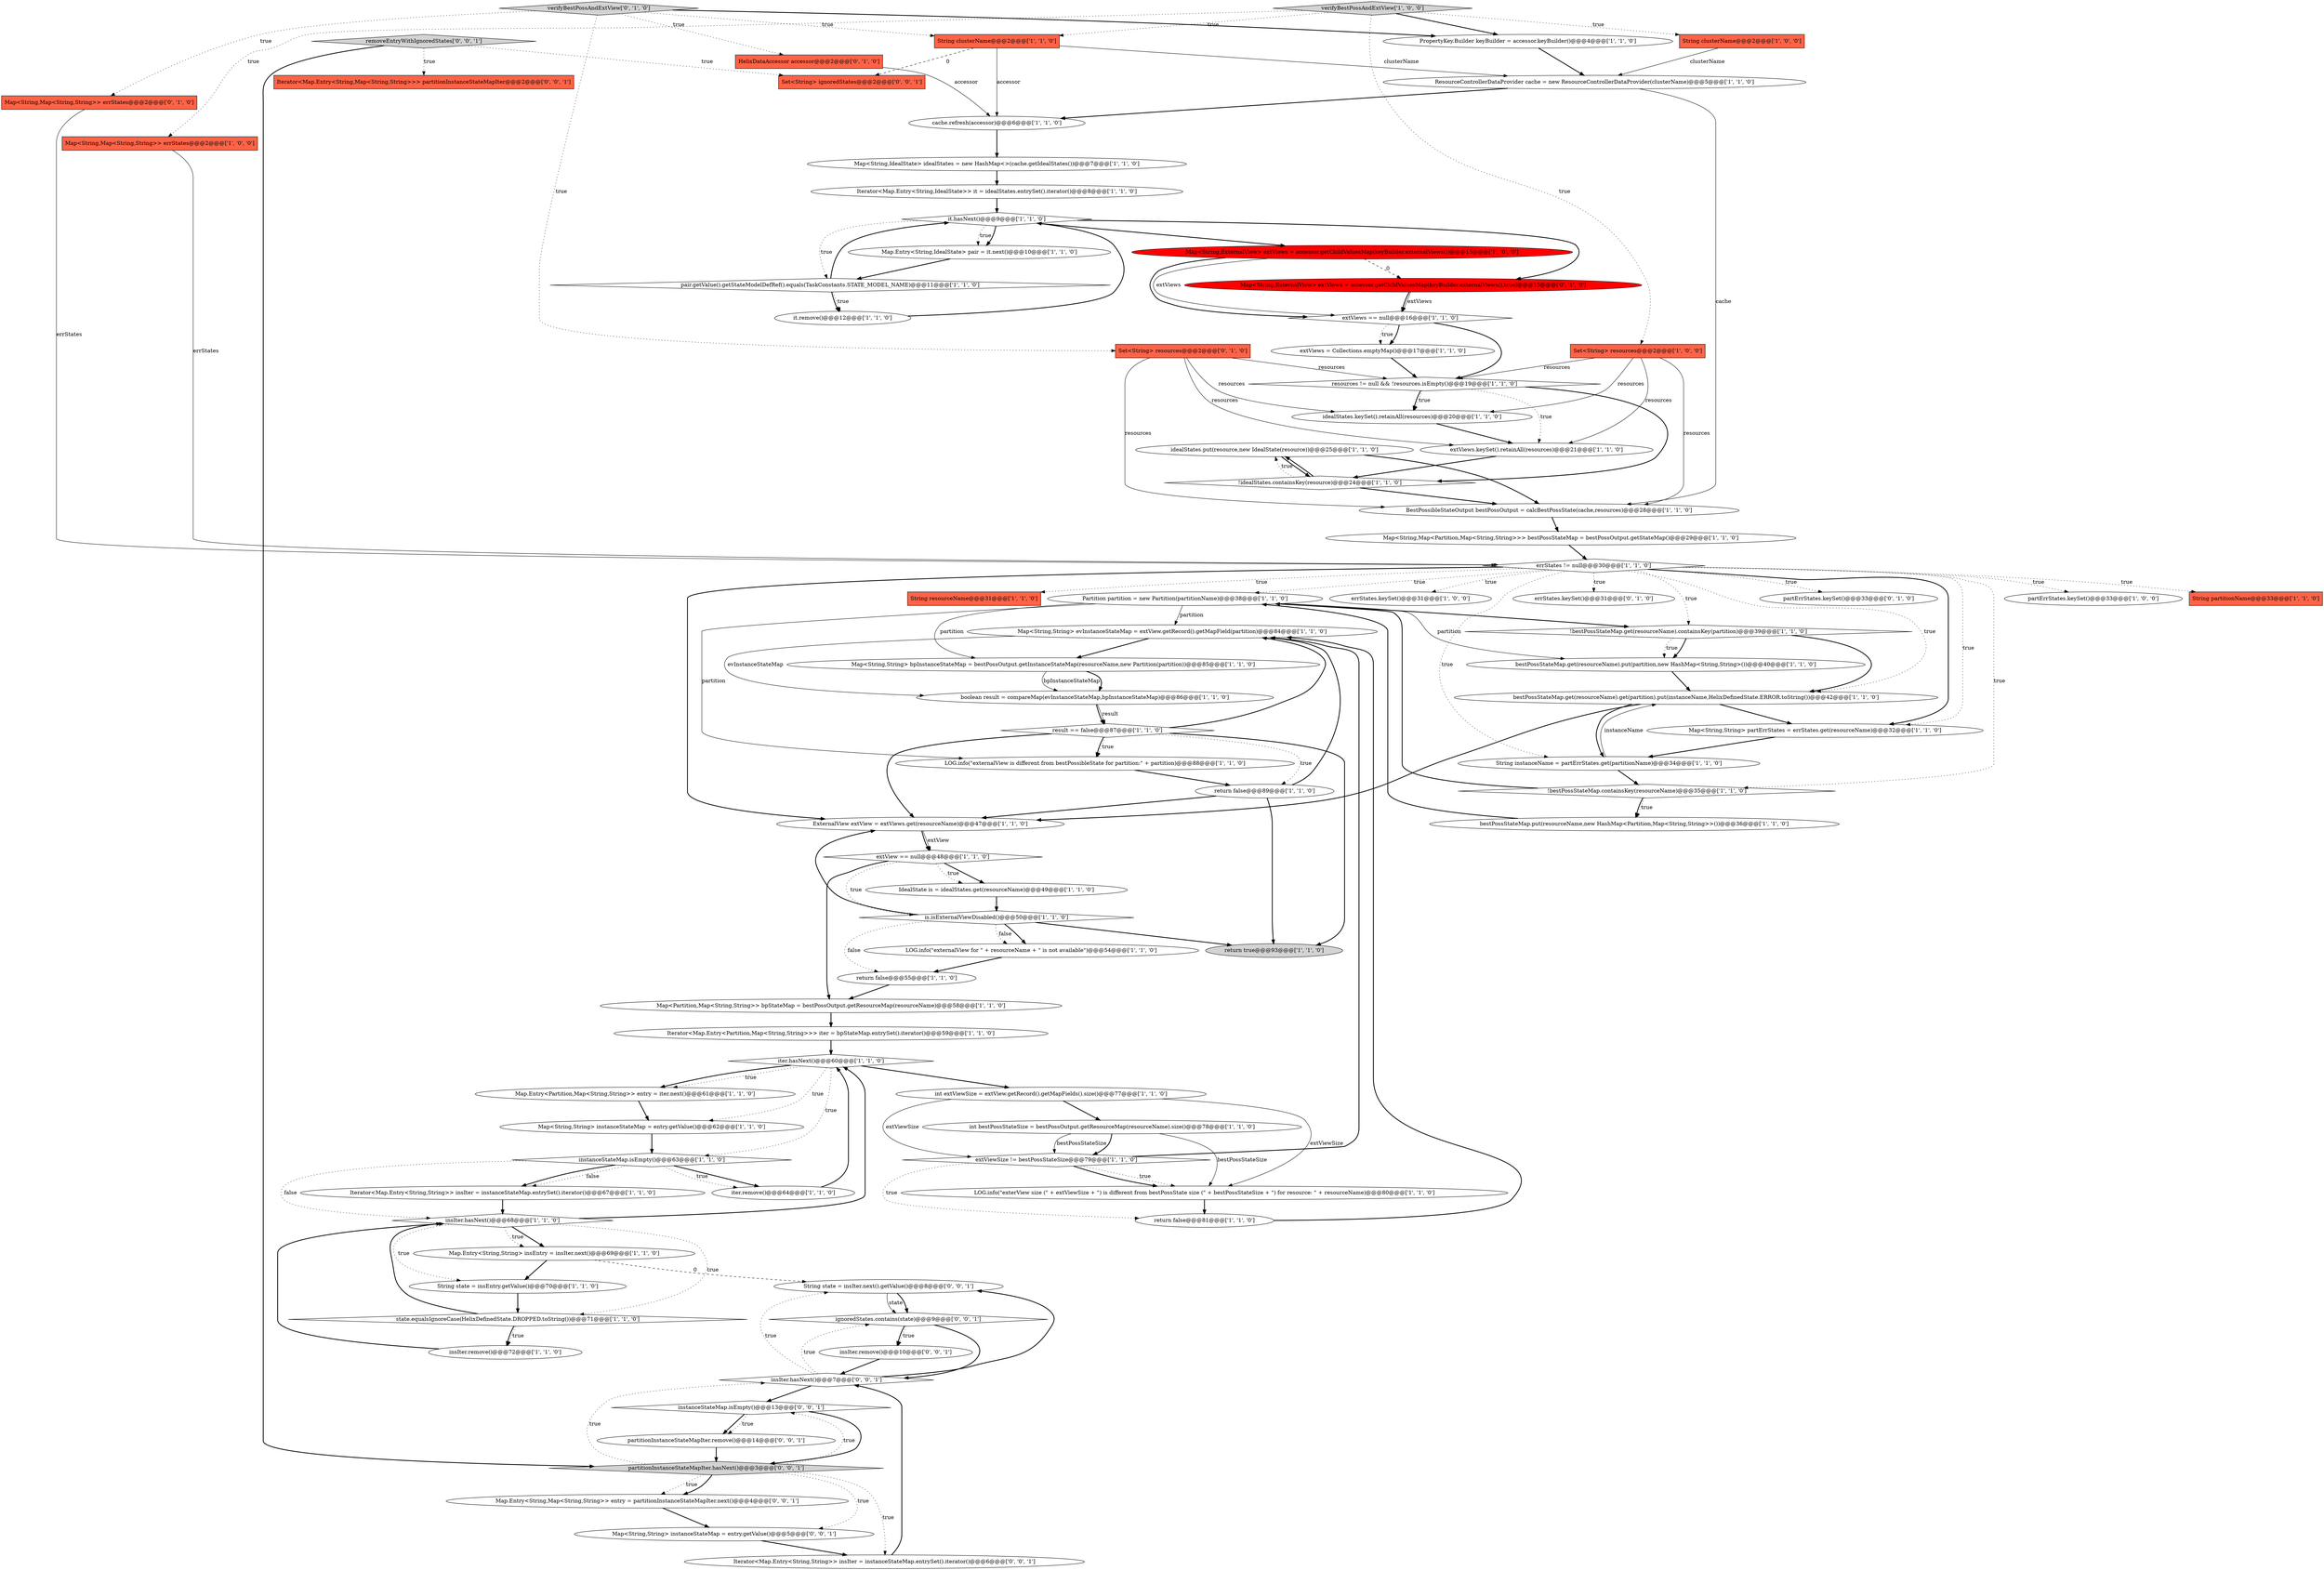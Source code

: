 digraph {
29 [style = filled, label = "idealStates.put(resource,new IdealState(resource))@@@25@@@['1', '1', '0']", fillcolor = white, shape = ellipse image = "AAA0AAABBB1BBB"];
85 [style = filled, label = "String state = insIter.next().getValue()@@@8@@@['0', '0', '1']", fillcolor = white, shape = ellipse image = "AAA0AAABBB3BBB"];
39 [style = filled, label = "insIter.remove()@@@72@@@['1', '1', '0']", fillcolor = white, shape = ellipse image = "AAA0AAABBB1BBB"];
19 [style = filled, label = "is.isExternalViewDisabled()@@@50@@@['1', '1', '0']", fillcolor = white, shape = diamond image = "AAA0AAABBB1BBB"];
61 [style = filled, label = "Iterator<Map.Entry<String,String>> insIter = instanceStateMap.entrySet().iterator()@@@67@@@['1', '1', '0']", fillcolor = white, shape = ellipse image = "AAA0AAABBB1BBB"];
53 [style = filled, label = "extViewSize != bestPossStateSize@@@79@@@['1', '1', '0']", fillcolor = white, shape = diamond image = "AAA0AAABBB1BBB"];
81 [style = filled, label = "insIter.hasNext()@@@7@@@['0', '0', '1']", fillcolor = white, shape = diamond image = "AAA0AAABBB3BBB"];
1 [style = filled, label = "return true@@@93@@@['1', '1', '0']", fillcolor = lightgray, shape = ellipse image = "AAA0AAABBB1BBB"];
37 [style = filled, label = "iter.remove()@@@64@@@['1', '1', '0']", fillcolor = white, shape = ellipse image = "AAA0AAABBB1BBB"];
14 [style = filled, label = "int bestPossStateSize = bestPossOutput.getResourceMap(resourceName).size()@@@78@@@['1', '1', '0']", fillcolor = white, shape = ellipse image = "AAA0AAABBB1BBB"];
5 [style = filled, label = "partErrStates.keySet()@@@33@@@['1', '0', '0']", fillcolor = white, shape = ellipse image = "AAA0AAABBB1BBB"];
63 [style = filled, label = "String clusterName@@@2@@@['1', '1', '0']", fillcolor = tomato, shape = box image = "AAA0AAABBB1BBB"];
65 [style = filled, label = "String partitionName@@@33@@@['1', '1', '0']", fillcolor = tomato, shape = box image = "AAA0AAABBB1BBB"];
30 [style = filled, label = "String resourceName@@@31@@@['1', '1', '0']", fillcolor = tomato, shape = box image = "AAA0AAABBB1BBB"];
35 [style = filled, label = "!idealStates.containsKey(resource)@@@24@@@['1', '1', '0']", fillcolor = white, shape = diamond image = "AAA0AAABBB1BBB"];
79 [style = filled, label = "instanceStateMap.isEmpty()@@@13@@@['0', '0', '1']", fillcolor = white, shape = diamond image = "AAA0AAABBB3BBB"];
26 [style = filled, label = "Map<String,String> evInstanceStateMap = extView.getRecord().getMapField(partition)@@@84@@@['1', '1', '0']", fillcolor = white, shape = ellipse image = "AAA0AAABBB1BBB"];
43 [style = filled, label = "String state = insEntry.getValue()@@@70@@@['1', '1', '0']", fillcolor = white, shape = ellipse image = "AAA0AAABBB1BBB"];
0 [style = filled, label = "Map.Entry<String,String> insEntry = insIter.next()@@@69@@@['1', '1', '0']", fillcolor = white, shape = ellipse image = "AAA0AAABBB1BBB"];
42 [style = filled, label = "Map<String,Map<Partition,Map<String,String>>> bestPossStateMap = bestPossOutput.getStateMap()@@@29@@@['1', '1', '0']", fillcolor = white, shape = ellipse image = "AAA0AAABBB1BBB"];
77 [style = filled, label = "partitionInstanceStateMapIter.hasNext()@@@3@@@['0', '0', '1']", fillcolor = lightgray, shape = diamond image = "AAA0AAABBB3BBB"];
33 [style = filled, label = "extView == null@@@48@@@['1', '1', '0']", fillcolor = white, shape = diamond image = "AAA0AAABBB1BBB"];
73 [style = filled, label = "Set<String> resources@@@2@@@['0', '1', '0']", fillcolor = tomato, shape = box image = "AAA0AAABBB2BBB"];
38 [style = filled, label = "it.remove()@@@12@@@['1', '1', '0']", fillcolor = white, shape = ellipse image = "AAA0AAABBB1BBB"];
13 [style = filled, label = "Iterator<Map.Entry<String,IdealState>> it = idealStates.entrySet().iterator()@@@8@@@['1', '1', '0']", fillcolor = white, shape = ellipse image = "AAA0AAABBB1BBB"];
72 [style = filled, label = "HelixDataAccessor accessor@@@2@@@['0', '1', '0']", fillcolor = tomato, shape = box image = "AAA0AAABBB2BBB"];
67 [style = filled, label = "cache.refresh(accessor)@@@6@@@['1', '1', '0']", fillcolor = white, shape = ellipse image = "AAA0AAABBB1BBB"];
8 [style = filled, label = "Partition partition = new Partition(partitionName)@@@38@@@['1', '1', '0']", fillcolor = white, shape = ellipse image = "AAA0AAABBB1BBB"];
36 [style = filled, label = "instanceStateMap.isEmpty()@@@63@@@['1', '1', '0']", fillcolor = white, shape = diamond image = "AAA0AAABBB1BBB"];
54 [style = filled, label = "it.hasNext()@@@9@@@['1', '1', '0']", fillcolor = white, shape = diamond image = "AAA0AAABBB1BBB"];
17 [style = filled, label = "Iterator<Map.Entry<Partition,Map<String,String>>> iter = bpStateMap.entrySet().iterator()@@@59@@@['1', '1', '0']", fillcolor = white, shape = ellipse image = "AAA0AAABBB1BBB"];
50 [style = filled, label = "BestPossibleStateOutput bestPossOutput = calcBestPossState(cache,resources)@@@28@@@['1', '1', '0']", fillcolor = white, shape = ellipse image = "AAA0AAABBB1BBB"];
46 [style = filled, label = "boolean result = compareMap(evInstanceStateMap,bpInstanceStateMap)@@@86@@@['1', '1', '0']", fillcolor = white, shape = ellipse image = "AAA0AAABBB1BBB"];
74 [style = filled, label = "Map<String,ExternalView> extViews = accessor.getChildValuesMap(keyBuilder.externalViews(),true)@@@15@@@['0', '1', '0']", fillcolor = red, shape = ellipse image = "AAA1AAABBB2BBB"];
57 [style = filled, label = "iter.hasNext()@@@60@@@['1', '1', '0']", fillcolor = white, shape = diamond image = "AAA0AAABBB1BBB"];
69 [style = filled, label = "verifyBestPossAndExtView['0', '1', '0']", fillcolor = lightgray, shape = diamond image = "AAA0AAABBB2BBB"];
24 [style = filled, label = "insIter.hasNext()@@@68@@@['1', '1', '0']", fillcolor = white, shape = diamond image = "AAA0AAABBB1BBB"];
84 [style = filled, label = "removeEntryWithIgnoredStates['0', '0', '1']", fillcolor = lightgray, shape = diamond image = "AAA0AAABBB3BBB"];
10 [style = filled, label = "LOG.info(\"externalView for \" + resourceName + \" is not available\")@@@54@@@['1', '1', '0']", fillcolor = white, shape = ellipse image = "AAA0AAABBB1BBB"];
56 [style = filled, label = "LOG.info(\"externalView is different from bestPossibleState for partition:\" + partition)@@@88@@@['1', '1', '0']", fillcolor = white, shape = ellipse image = "AAA0AAABBB1BBB"];
25 [style = filled, label = "errStates.keySet()@@@31@@@['1', '0', '0']", fillcolor = white, shape = ellipse image = "AAA0AAABBB1BBB"];
22 [style = filled, label = "Map.Entry<Partition,Map<String,String>> entry = iter.next()@@@61@@@['1', '1', '0']", fillcolor = white, shape = ellipse image = "AAA0AAABBB1BBB"];
47 [style = filled, label = "IdealState is = idealStates.get(resourceName)@@@49@@@['1', '1', '0']", fillcolor = white, shape = ellipse image = "AAA0AAABBB1BBB"];
6 [style = filled, label = "pair.getValue().getStateModelDefRef().equals(TaskConstants.STATE_MODEL_NAME)@@@11@@@['1', '1', '0']", fillcolor = white, shape = diamond image = "AAA0AAABBB1BBB"];
41 [style = filled, label = "bestPossStateMap.put(resourceName,new HashMap<Partition,Map<String,String>>())@@@36@@@['1', '1', '0']", fillcolor = white, shape = ellipse image = "AAA0AAABBB1BBB"];
87 [style = filled, label = "Set<String> ignoredStates@@@2@@@['0', '0', '1']", fillcolor = tomato, shape = box image = "AAA0AAABBB3BBB"];
64 [style = filled, label = "!bestPossStateMap.get(resourceName).containsKey(partition)@@@39@@@['1', '1', '0']", fillcolor = white, shape = diamond image = "AAA0AAABBB1BBB"];
83 [style = filled, label = "ignoredStates.contains(state)@@@9@@@['0', '0', '1']", fillcolor = white, shape = diamond image = "AAA0AAABBB3BBB"];
68 [style = filled, label = "errStates.keySet()@@@31@@@['0', '1', '0']", fillcolor = white, shape = ellipse image = "AAA0AAABBB2BBB"];
11 [style = filled, label = "!bestPossStateMap.containsKey(resourceName)@@@35@@@['1', '1', '0']", fillcolor = white, shape = diamond image = "AAA0AAABBB1BBB"];
48 [style = filled, label = "ResourceControllerDataProvider cache = new ResourceControllerDataProvider(clusterName)@@@5@@@['1', '1', '0']", fillcolor = white, shape = ellipse image = "AAA0AAABBB1BBB"];
44 [style = filled, label = "verifyBestPossAndExtView['1', '0', '0']", fillcolor = lightgray, shape = diamond image = "AAA0AAABBB1BBB"];
78 [style = filled, label = "Iterator<Map.Entry<String,String>> insIter = instanceStateMap.entrySet().iterator()@@@6@@@['0', '0', '1']", fillcolor = white, shape = ellipse image = "AAA0AAABBB3BBB"];
9 [style = filled, label = "return false@@@55@@@['1', '1', '0']", fillcolor = white, shape = ellipse image = "AAA0AAABBB1BBB"];
52 [style = filled, label = "Map<String,IdealState> idealStates = new HashMap<>(cache.getIdealStates())@@@7@@@['1', '1', '0']", fillcolor = white, shape = ellipse image = "AAA0AAABBB1BBB"];
45 [style = filled, label = "idealStates.keySet().retainAll(resources)@@@20@@@['1', '1', '0']", fillcolor = white, shape = ellipse image = "AAA0AAABBB1BBB"];
40 [style = filled, label = "Set<String> resources@@@2@@@['1', '0', '0']", fillcolor = tomato, shape = box image = "AAA0AAABBB1BBB"];
16 [style = filled, label = "return false@@@81@@@['1', '1', '0']", fillcolor = white, shape = ellipse image = "AAA0AAABBB1BBB"];
31 [style = filled, label = "Map<String,ExternalView> extViews = accessor.getChildValuesMap(keyBuilder.externalViews())@@@15@@@['1', '0', '0']", fillcolor = red, shape = ellipse image = "AAA1AAABBB1BBB"];
7 [style = filled, label = "int extViewSize = extView.getRecord().getMapFields().size()@@@77@@@['1', '1', '0']", fillcolor = white, shape = ellipse image = "AAA0AAABBB1BBB"];
70 [style = filled, label = "Map<String,Map<String,String>> errStates@@@2@@@['0', '1', '0']", fillcolor = tomato, shape = box image = "AAA0AAABBB2BBB"];
28 [style = filled, label = "String clusterName@@@2@@@['1', '0', '0']", fillcolor = tomato, shape = box image = "AAA0AAABBB1BBB"];
2 [style = filled, label = "PropertyKey.Builder keyBuilder = accessor.keyBuilder()@@@4@@@['1', '1', '0']", fillcolor = white, shape = ellipse image = "AAA0AAABBB1BBB"];
4 [style = filled, label = "LOG.info(\"exterView size (\" + extViewSize + \") is different from bestPossState size (\" + bestPossStateSize + \") for resource: \" + resourceName)@@@80@@@['1', '1', '0']", fillcolor = white, shape = ellipse image = "AAA0AAABBB1BBB"];
55 [style = filled, label = "extViews == null@@@16@@@['1', '1', '0']", fillcolor = white, shape = diamond image = "AAA0AAABBB1BBB"];
27 [style = filled, label = "bestPossStateMap.get(resourceName).put(partition,new HashMap<String,String>())@@@40@@@['1', '1', '0']", fillcolor = white, shape = ellipse image = "AAA0AAABBB1BBB"];
49 [style = filled, label = "Map.Entry<String,IdealState> pair = it.next()@@@10@@@['1', '1', '0']", fillcolor = white, shape = ellipse image = "AAA0AAABBB1BBB"];
76 [style = filled, label = "partitionInstanceStateMapIter.remove()@@@14@@@['0', '0', '1']", fillcolor = white, shape = ellipse image = "AAA0AAABBB3BBB"];
20 [style = filled, label = "Map<String,String> bpInstanceStateMap = bestPossOutput.getInstanceStateMap(resourceName,new Partition(partition))@@@85@@@['1', '1', '0']", fillcolor = white, shape = ellipse image = "AAA0AAABBB1BBB"];
60 [style = filled, label = "state.equalsIgnoreCase(HelixDefinedState.DROPPED.toString())@@@71@@@['1', '1', '0']", fillcolor = white, shape = diamond image = "AAA0AAABBB1BBB"];
59 [style = filled, label = "String instanceName = partErrStates.get(partitionName)@@@34@@@['1', '1', '0']", fillcolor = white, shape = ellipse image = "AAA0AAABBB1BBB"];
12 [style = filled, label = "extViews.keySet().retainAll(resources)@@@21@@@['1', '1', '0']", fillcolor = white, shape = ellipse image = "AAA0AAABBB1BBB"];
71 [style = filled, label = "partErrStates.keySet()@@@33@@@['0', '1', '0']", fillcolor = white, shape = ellipse image = "AAA0AAABBB2BBB"];
34 [style = filled, label = "bestPossStateMap.get(resourceName).get(partition).put(instanceName,HelixDefinedState.ERROR.toString())@@@42@@@['1', '1', '0']", fillcolor = white, shape = ellipse image = "AAA0AAABBB1BBB"];
51 [style = filled, label = "Map<String,Map<String,String>> errStates@@@2@@@['1', '0', '0']", fillcolor = tomato, shape = box image = "AAA0AAABBB1BBB"];
62 [style = filled, label = "resources != null && !resources.isEmpty()@@@19@@@['1', '1', '0']", fillcolor = white, shape = diamond image = "AAA0AAABBB1BBB"];
66 [style = filled, label = "Map<String,String> instanceStateMap = entry.getValue()@@@62@@@['1', '1', '0']", fillcolor = white, shape = ellipse image = "AAA0AAABBB1BBB"];
75 [style = filled, label = "Iterator<Map.Entry<String,Map<String,String>>> partitionInstanceStateMapIter@@@2@@@['0', '0', '1']", fillcolor = tomato, shape = box image = "AAA0AAABBB3BBB"];
86 [style = filled, label = "insIter.remove()@@@10@@@['0', '0', '1']", fillcolor = white, shape = ellipse image = "AAA0AAABBB3BBB"];
21 [style = filled, label = "ExternalView extView = extViews.get(resourceName)@@@47@@@['1', '1', '0']", fillcolor = white, shape = ellipse image = "AAA0AAABBB1BBB"];
32 [style = filled, label = "errStates != null@@@30@@@['1', '1', '0']", fillcolor = white, shape = diamond image = "AAA0AAABBB1BBB"];
82 [style = filled, label = "Map.Entry<String,Map<String,String>> entry = partitionInstanceStateMapIter.next()@@@4@@@['0', '0', '1']", fillcolor = white, shape = ellipse image = "AAA0AAABBB3BBB"];
15 [style = filled, label = "Map<Partition,Map<String,String>> bpStateMap = bestPossOutput.getResourceMap(resourceName)@@@58@@@['1', '1', '0']", fillcolor = white, shape = ellipse image = "AAA0AAABBB1BBB"];
18 [style = filled, label = "extViews = Collections.emptyMap()@@@17@@@['1', '1', '0']", fillcolor = white, shape = ellipse image = "AAA0AAABBB1BBB"];
80 [style = filled, label = "Map<String,String> instanceStateMap = entry.getValue()@@@5@@@['0', '0', '1']", fillcolor = white, shape = ellipse image = "AAA0AAABBB3BBB"];
58 [style = filled, label = "return false@@@89@@@['1', '1', '0']", fillcolor = white, shape = ellipse image = "AAA0AAABBB1BBB"];
23 [style = filled, label = "result == false@@@87@@@['1', '1', '0']", fillcolor = white, shape = diamond image = "AAA0AAABBB1BBB"];
3 [style = filled, label = "Map<String,String> partErrStates = errStates.get(resourceName)@@@32@@@['1', '1', '0']", fillcolor = white, shape = ellipse image = "AAA0AAABBB1BBB"];
54->49 [style = dotted, label="true"];
72->67 [style = solid, label="accessor"];
84->77 [style = bold, label=""];
43->60 [style = bold, label=""];
11->41 [style = dotted, label="true"];
62->45 [style = dotted, label="true"];
41->8 [style = bold, label=""];
53->16 [style = dotted, label="true"];
55->62 [style = bold, label=""];
77->82 [style = dotted, label="true"];
73->45 [style = solid, label="resources"];
24->57 [style = bold, label=""];
24->43 [style = dotted, label="true"];
32->11 [style = dotted, label="true"];
32->71 [style = dotted, label="true"];
39->24 [style = bold, label=""];
14->53 [style = solid, label="bestPossStateSize"];
63->67 [style = solid, label="accessor"];
52->13 [style = bold, label=""];
79->76 [style = bold, label=""];
51->32 [style = solid, label="errStates"];
77->81 [style = dotted, label="true"];
57->66 [style = dotted, label="true"];
60->24 [style = bold, label=""];
8->20 [style = solid, label="partition"];
6->38 [style = dotted, label="true"];
7->14 [style = bold, label=""];
57->22 [style = dotted, label="true"];
63->87 [style = dashed, label="0"];
19->1 [style = bold, label=""];
15->17 [style = bold, label=""];
81->85 [style = dotted, label="true"];
32->25 [style = dotted, label="true"];
32->8 [style = dotted, label="true"];
35->50 [style = bold, label=""];
73->62 [style = solid, label="resources"];
7->4 [style = solid, label="extViewSize"];
69->63 [style = dotted, label="true"];
31->55 [style = solid, label="extViews"];
81->79 [style = bold, label=""];
44->40 [style = dotted, label="true"];
32->30 [style = dotted, label="true"];
32->3 [style = dotted, label="true"];
36->61 [style = dotted, label="false"];
66->36 [style = bold, label=""];
46->23 [style = solid, label="result"];
61->24 [style = bold, label=""];
64->34 [style = bold, label=""];
7->53 [style = solid, label="extViewSize"];
32->3 [style = bold, label=""];
74->55 [style = solid, label="extViews"];
60->39 [style = bold, label=""];
59->34 [style = solid, label="instanceName"];
67->52 [style = bold, label=""];
8->26 [style = solid, label="partition"];
77->78 [style = dotted, label="true"];
4->16 [style = bold, label=""];
83->86 [style = bold, label=""];
20->46 [style = solid, label="bpInstanceStateMap"];
64->27 [style = bold, label=""];
69->72 [style = dotted, label="true"];
44->2 [style = bold, label=""];
8->56 [style = solid, label="partition"];
54->49 [style = bold, label=""];
33->15 [style = bold, label=""];
57->36 [style = dotted, label="true"];
54->6 [style = dotted, label="true"];
24->0 [style = bold, label=""];
8->64 [style = bold, label=""];
6->54 [style = bold, label=""];
0->85 [style = dashed, label="0"];
85->83 [style = solid, label="state"];
62->45 [style = bold, label=""];
16->26 [style = bold, label=""];
80->78 [style = bold, label=""];
24->60 [style = dotted, label="true"];
69->73 [style = dotted, label="true"];
32->5 [style = dotted, label="true"];
12->35 [style = bold, label=""];
79->76 [style = dotted, label="true"];
44->28 [style = dotted, label="true"];
60->39 [style = dotted, label="true"];
56->58 [style = bold, label=""];
6->38 [style = bold, label=""];
34->59 [style = bold, label=""];
59->11 [style = bold, label=""];
40->62 [style = solid, label="resources"];
83->81 [style = bold, label=""];
33->47 [style = bold, label=""];
54->74 [style = bold, label=""];
36->24 [style = dotted, label="false"];
57->7 [style = bold, label=""];
24->0 [style = dotted, label="true"];
53->4 [style = dotted, label="true"];
77->80 [style = dotted, label="true"];
42->32 [style = bold, label=""];
11->8 [style = bold, label=""];
36->37 [style = bold, label=""];
29->35 [style = bold, label=""];
83->86 [style = dotted, label="true"];
8->27 [style = solid, label="partition"];
26->20 [style = bold, label=""];
35->29 [style = dotted, label="true"];
2->48 [style = bold, label=""];
40->45 [style = solid, label="resources"];
35->29 [style = bold, label=""];
32->34 [style = dotted, label="true"];
40->50 [style = solid, label="resources"];
38->54 [style = bold, label=""];
55->18 [style = bold, label=""];
0->43 [style = bold, label=""];
13->54 [style = bold, label=""];
32->65 [style = dotted, label="true"];
19->10 [style = bold, label=""];
62->35 [style = bold, label=""];
69->2 [style = bold, label=""];
69->70 [style = dotted, label="true"];
77->82 [style = bold, label=""];
36->37 [style = dotted, label="true"];
33->47 [style = dotted, label="true"];
44->51 [style = dotted, label="true"];
77->79 [style = dotted, label="true"];
84->75 [style = dotted, label="true"];
11->41 [style = bold, label=""];
58->1 [style = bold, label=""];
21->33 [style = solid, label="extView"];
27->34 [style = bold, label=""];
22->66 [style = bold, label=""];
50->42 [style = bold, label=""];
14->4 [style = solid, label="bestPossStateSize"];
29->50 [style = bold, label=""];
23->58 [style = dotted, label="true"];
53->26 [style = bold, label=""];
32->68 [style = dotted, label="true"];
55->18 [style = dotted, label="true"];
81->83 [style = dotted, label="true"];
10->9 [style = bold, label=""];
58->26 [style = bold, label=""];
70->32 [style = solid, label="errStates"];
14->53 [style = bold, label=""];
46->23 [style = bold, label=""];
49->6 [style = bold, label=""];
85->83 [style = bold, label=""];
34->21 [style = bold, label=""];
78->81 [style = bold, label=""];
37->57 [style = bold, label=""];
19->21 [style = bold, label=""];
73->50 [style = solid, label="resources"];
23->56 [style = bold, label=""];
82->80 [style = bold, label=""];
32->21 [style = bold, label=""];
86->81 [style = bold, label=""];
32->64 [style = dotted, label="true"];
73->12 [style = solid, label="resources"];
81->85 [style = bold, label=""];
74->55 [style = bold, label=""];
21->33 [style = bold, label=""];
76->77 [style = bold, label=""];
20->46 [style = bold, label=""];
64->27 [style = dotted, label="true"];
23->26 [style = bold, label=""];
84->87 [style = dotted, label="true"];
62->12 [style = dotted, label="true"];
17->57 [style = bold, label=""];
79->77 [style = bold, label=""];
45->12 [style = bold, label=""];
48->50 [style = solid, label="cache"];
44->63 [style = dotted, label="true"];
26->46 [style = solid, label="evInstanceStateMap"];
18->62 [style = bold, label=""];
31->74 [style = dashed, label="0"];
54->31 [style = bold, label=""];
3->59 [style = bold, label=""];
34->3 [style = bold, label=""];
23->21 [style = bold, label=""];
31->55 [style = bold, label=""];
9->15 [style = bold, label=""];
48->67 [style = bold, label=""];
47->19 [style = bold, label=""];
19->10 [style = dotted, label="false"];
23->1 [style = bold, label=""];
58->21 [style = bold, label=""];
33->19 [style = dotted, label="true"];
36->61 [style = bold, label=""];
23->56 [style = dotted, label="true"];
32->59 [style = dotted, label="true"];
40->12 [style = solid, label="resources"];
57->22 [style = bold, label=""];
53->4 [style = bold, label=""];
19->9 [style = dotted, label="false"];
63->48 [style = solid, label="clusterName"];
28->48 [style = solid, label="clusterName"];
}
